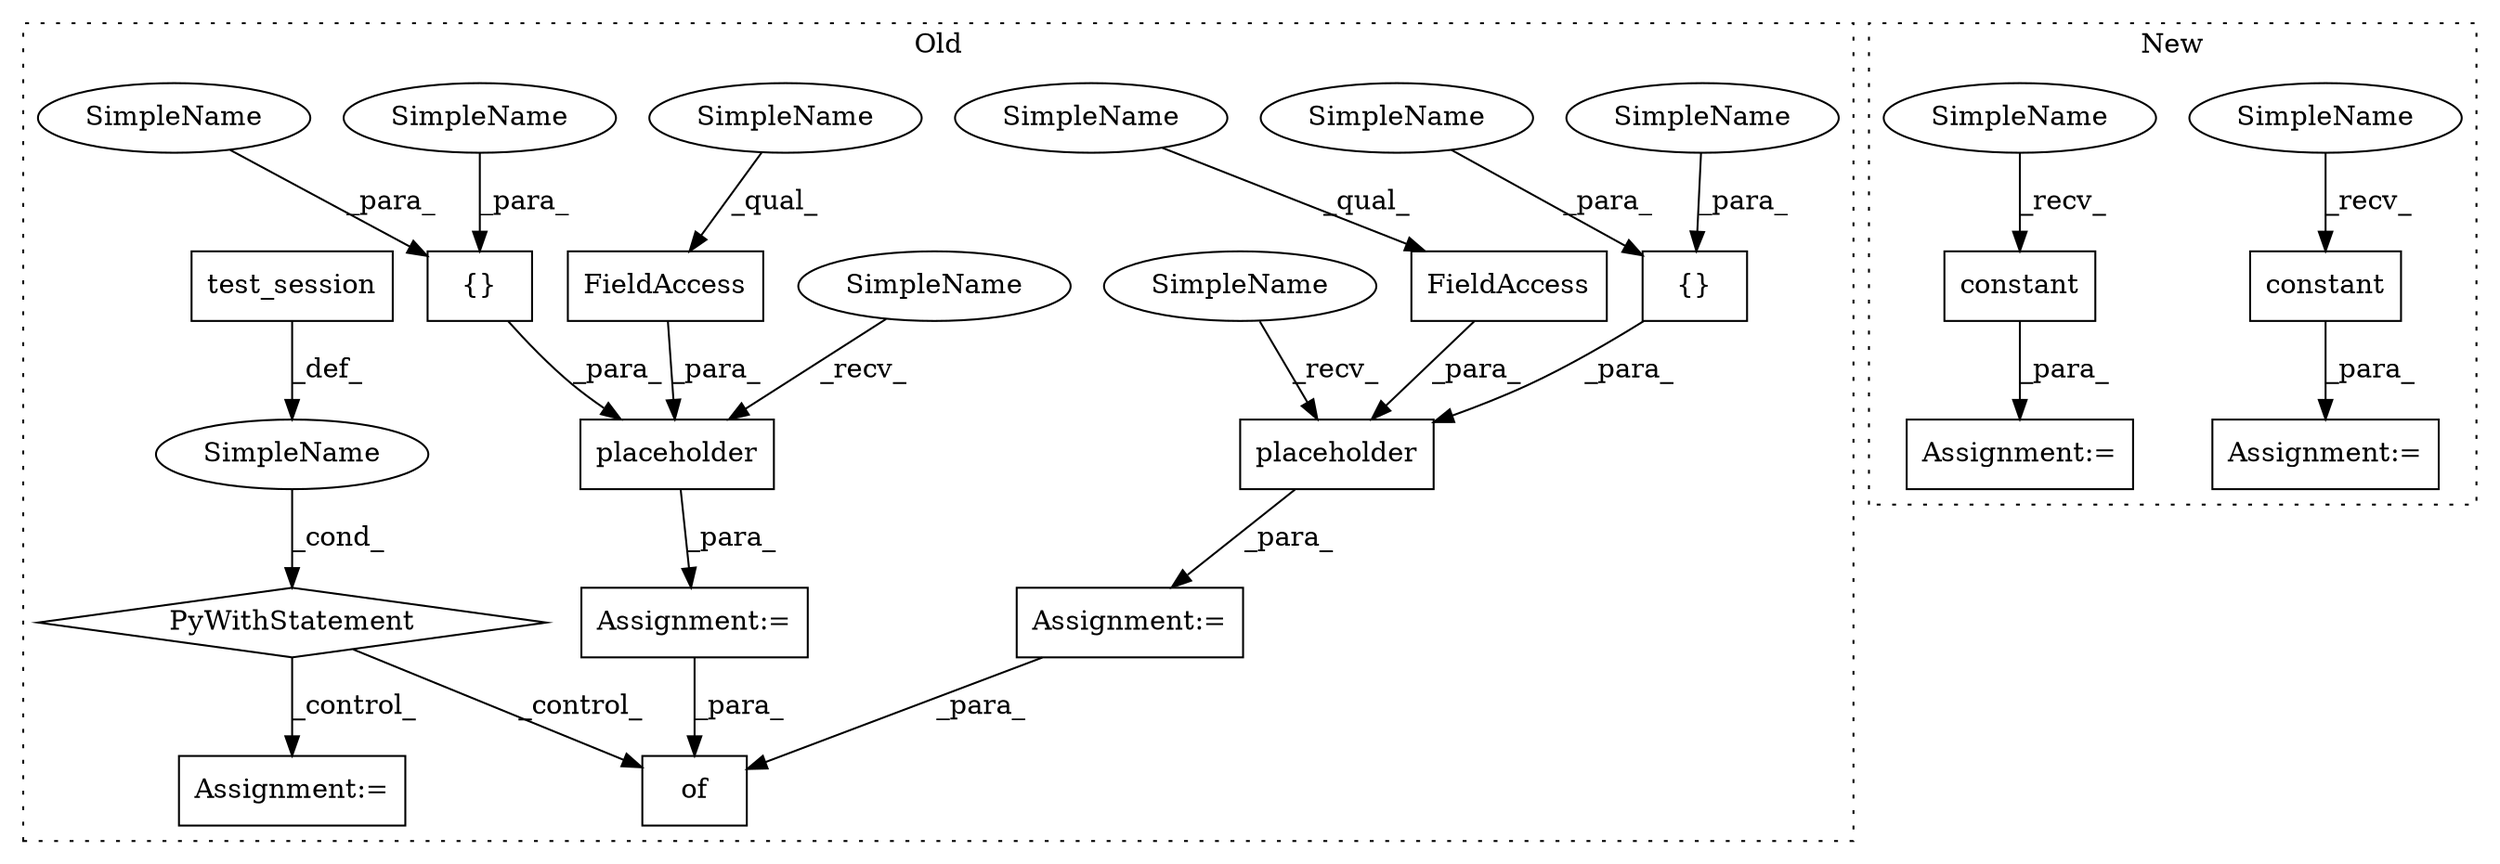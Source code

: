 digraph G {
subgraph cluster0 {
1 [label="placeholder" a="32" s="8159,8223" l="12,1" shape="box"];
3 [label="of" a="32" s="9910,9984" l="3,1" shape="box"];
4 [label="SimpleName" a="42" s="" l="" shape="ellipse"];
5 [label="PyWithStatement" a="104" s="9532,9561" l="10,2" shape="diamond"];
6 [label="test_session" a="32" s="9547" l="14" shape="box"];
7 [label="Assignment:=" a="7" s="9575" l="7" shape="box"];
8 [label="FieldAccess" a="22" s="8171" l="18" shape="box"];
9 [label="{}" a="4" s="8199,8222" l="1,1" shape="box"];
10 [label="Assignment:=" a="7" s="8147" l="1" shape="box"];
12 [label="FieldAccess" a="22" s="8079" l="18" shape="box"];
13 [label="{}" a="4" s="8107,8130" l="1,1" shape="box"];
14 [label="placeholder" a="32" s="8067,8131" l="12,1" shape="box"];
17 [label="Assignment:=" a="7" s="8055" l="1" shape="box"];
18 [label="SimpleName" a="42" s="8148" l="10" shape="ellipse"];
19 [label="SimpleName" a="42" s="8079" l="10" shape="ellipse"];
20 [label="SimpleName" a="42" s="8056" l="10" shape="ellipse"];
21 [label="SimpleName" a="42" s="8171" l="10" shape="ellipse"];
22 [label="SimpleName" a="42" s="8211" l="11" shape="ellipse"];
23 [label="SimpleName" a="42" s="8119" l="11" shape="ellipse"];
24 [label="SimpleName" a="42" s="8200" l="10" shape="ellipse"];
25 [label="SimpleName" a="42" s="8108" l="10" shape="ellipse"];
label = "Old";
style="dotted";
}
subgraph cluster1 {
2 [label="constant" a="32" s="8105,8128" l="9,1" shape="box"];
11 [label="Assignment:=" a="7" s="8093" l="1" shape="box"];
15 [label="constant" a="32" s="8058,8077" l="9,1" shape="box"];
16 [label="Assignment:=" a="7" s="8046" l="1" shape="box"];
26 [label="SimpleName" a="42" s="8047" l="10" shape="ellipse"];
27 [label="SimpleName" a="42" s="8094" l="10" shape="ellipse"];
label = "New";
style="dotted";
}
1 -> 10 [label="_para_"];
2 -> 11 [label="_para_"];
4 -> 5 [label="_cond_"];
5 -> 3 [label="_control_"];
5 -> 7 [label="_control_"];
6 -> 4 [label="_def_"];
8 -> 1 [label="_para_"];
9 -> 1 [label="_para_"];
10 -> 3 [label="_para_"];
12 -> 14 [label="_para_"];
13 -> 14 [label="_para_"];
14 -> 17 [label="_para_"];
15 -> 16 [label="_para_"];
17 -> 3 [label="_para_"];
18 -> 1 [label="_recv_"];
19 -> 12 [label="_qual_"];
20 -> 14 [label="_recv_"];
21 -> 8 [label="_qual_"];
22 -> 9 [label="_para_"];
23 -> 13 [label="_para_"];
24 -> 9 [label="_para_"];
25 -> 13 [label="_para_"];
26 -> 15 [label="_recv_"];
27 -> 2 [label="_recv_"];
}